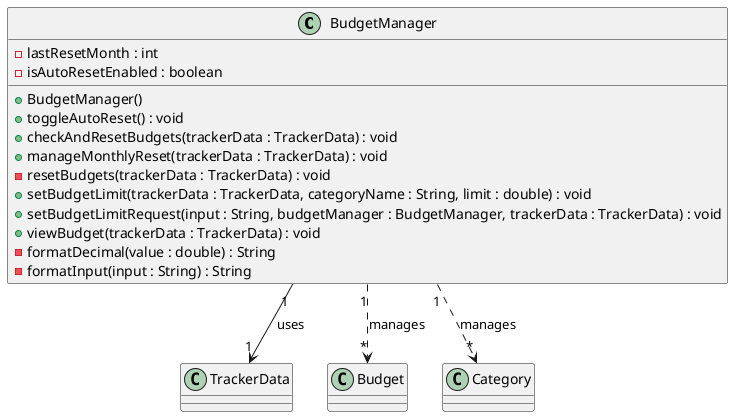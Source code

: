 @startuml
class BudgetManager {
    - lastResetMonth : int
    - isAutoResetEnabled : boolean
    + BudgetManager()
    + toggleAutoReset() : void
    + checkAndResetBudgets(trackerData : TrackerData) : void
    + manageMonthlyReset(trackerData : TrackerData) : void
    - resetBudgets(trackerData : TrackerData) : void
    + setBudgetLimit(trackerData : TrackerData, categoryName : String, limit : double) : void
    + setBudgetLimitRequest(input : String, budgetManager : BudgetManager, trackerData : TrackerData) : void
    + viewBudget(trackerData : TrackerData) : void
    - formatDecimal(value : double) : String
    - formatInput(input : String) : String
}

BudgetManager "1" --> "1" TrackerData : uses
BudgetManager "1" ..> "*" Budget : manages
BudgetManager "1" ..> "*" Category : manages


@enduml